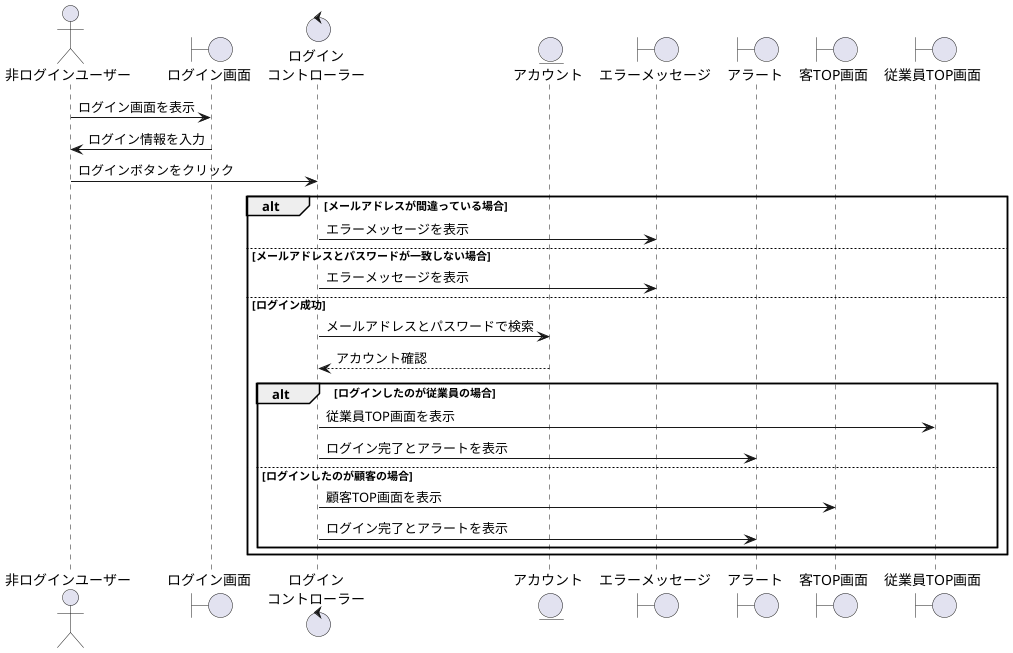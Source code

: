 @startuml login
actor "非ログインユーザー" as nonlogin
boundary "ログイン画面" as log
control "ログイン\nコントローラー" as logc
entity "アカウント" as account
boundary "エラーメッセージ" as error
boundary "アラート" as alert
boundary "客TOP画面" as cust_top
boundary "従業員TOP画面" as emp_top
 
nonlogin -> log: ログイン画面を表示

nonlogin <- log: ログイン情報を入力

nonlogin -> logc: ログインボタンをクリック
 
 
alt メールアドレスが間違っている場合
    logc -> error: エラーメッセージを表示
else メールアドレスとパスワードが一致しない場合
    logc -> error: エラーメッセージを表示
else ログイン成功

    logc -> account: メールアドレスとパスワードで検索
    account --> logc: アカウント確認
    alt ログインしたのが従業員の場合
        logc -> emp_top: 従業員TOP画面を表示
        logc -> alert:ログイン完了とアラートを表示
    else ログインしたのが顧客の場合
        logc -> cust_top: 顧客TOP画面を表示
        logc -> alert:ログイン完了とアラートを表示
    end
end
@enduml